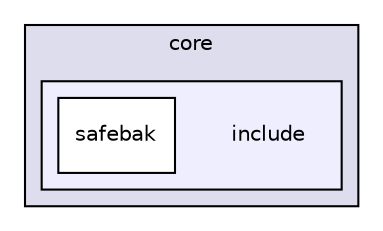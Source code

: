 digraph "core/include" {
  compound=true
  node [ fontsize="10", fontname="Helvetica"];
  edge [ labelfontsize="10", labelfontname="Helvetica"];
  subgraph clusterdir_4270bfced15e0e73154b13468c7c9ad9 {
    graph [ bgcolor="#ddddee", pencolor="black", label="core" fontname="Helvetica", fontsize="10", URL="dir_4270bfced15e0e73154b13468c7c9ad9.html"]
  subgraph clusterdir_24d671cfcbc5d5238a6bd565a49d198f {
    graph [ bgcolor="#eeeeff", pencolor="black", label="" URL="dir_24d671cfcbc5d5238a6bd565a49d198f.html"];
    dir_24d671cfcbc5d5238a6bd565a49d198f [shape=plaintext label="include"];
  dir_ff62f6fe41b4fb791743287c22c8d9ed [shape=box label="safebak" fillcolor="white" style="filled" URL="dir_ff62f6fe41b4fb791743287c22c8d9ed.html"];
  }
  }
}
